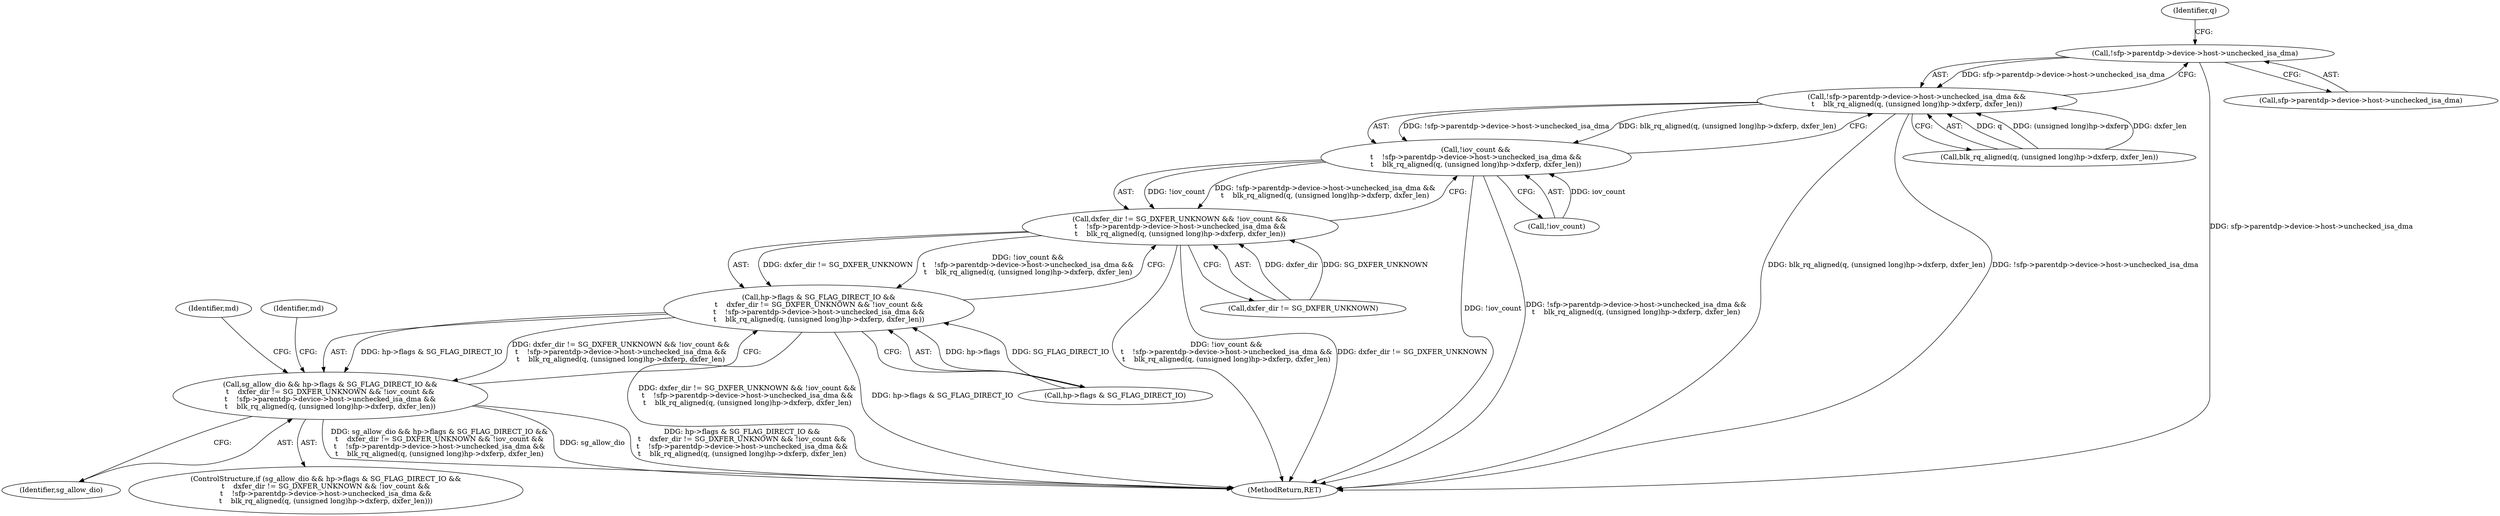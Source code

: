 digraph "0_linux_451a2886b6bf90e2fb378f7c46c655450fb96e81@pointer" {
"1000302" [label="(Call,!sfp->parentdp->device->host->unchecked_isa_dma)"];
"1000301" [label="(Call,!sfp->parentdp->device->host->unchecked_isa_dma &&\n\t    blk_rq_aligned(q, (unsigned long)hp->dxferp, dxfer_len))"];
"1000298" [label="(Call,!iov_count &&\n\t    !sfp->parentdp->device->host->unchecked_isa_dma &&\n\t    blk_rq_aligned(q, (unsigned long)hp->dxferp, dxfer_len))"];
"1000294" [label="(Call,dxfer_dir != SG_DXFER_UNKNOWN && !iov_count &&\n\t    !sfp->parentdp->device->host->unchecked_isa_dma &&\n\t    blk_rq_aligned(q, (unsigned long)hp->dxferp, dxfer_len))"];
"1000288" [label="(Call,hp->flags & SG_FLAG_DIRECT_IO &&\n\t    dxfer_dir != SG_DXFER_UNKNOWN && !iov_count &&\n\t    !sfp->parentdp->device->host->unchecked_isa_dma &&\n\t    blk_rq_aligned(q, (unsigned long)hp->dxferp, dxfer_len))"];
"1000286" [label="(Call,sg_allow_dio && hp->flags & SG_FLAG_DIRECT_IO &&\n\t    dxfer_dir != SG_DXFER_UNKNOWN && !iov_count &&\n\t    !sfp->parentdp->device->host->unchecked_isa_dma &&\n\t    blk_rq_aligned(q, (unsigned long)hp->dxferp, dxfer_len))"];
"1000301" [label="(Call,!sfp->parentdp->device->host->unchecked_isa_dma &&\n\t    blk_rq_aligned(q, (unsigned long)hp->dxferp, dxfer_len))"];
"1000287" [label="(Identifier,sg_allow_dio)"];
"1000507" [label="(MethodReturn,RET)"];
"1000288" [label="(Call,hp->flags & SG_FLAG_DIRECT_IO &&\n\t    dxfer_dir != SG_DXFER_UNKNOWN && !iov_count &&\n\t    !sfp->parentdp->device->host->unchecked_isa_dma &&\n\t    blk_rq_aligned(q, (unsigned long)hp->dxferp, dxfer_len))"];
"1000303" [label="(Call,sfp->parentdp->device->host->unchecked_isa_dma)"];
"1000285" [label="(ControlStructure,if (sg_allow_dio && hp->flags & SG_FLAG_DIRECT_IO &&\n\t    dxfer_dir != SG_DXFER_UNKNOWN && !iov_count &&\n\t    !sfp->parentdp->device->host->unchecked_isa_dma &&\n\t    blk_rq_aligned(q, (unsigned long)hp->dxferp, dxfer_len)))"];
"1000325" [label="(Identifier,md)"];
"1000321" [label="(Identifier,md)"];
"1000299" [label="(Call,!iov_count)"];
"1000286" [label="(Call,sg_allow_dio && hp->flags & SG_FLAG_DIRECT_IO &&\n\t    dxfer_dir != SG_DXFER_UNKNOWN && !iov_count &&\n\t    !sfp->parentdp->device->host->unchecked_isa_dma &&\n\t    blk_rq_aligned(q, (unsigned long)hp->dxferp, dxfer_len))"];
"1000313" [label="(Identifier,q)"];
"1000289" [label="(Call,hp->flags & SG_FLAG_DIRECT_IO)"];
"1000298" [label="(Call,!iov_count &&\n\t    !sfp->parentdp->device->host->unchecked_isa_dma &&\n\t    blk_rq_aligned(q, (unsigned long)hp->dxferp, dxfer_len))"];
"1000294" [label="(Call,dxfer_dir != SG_DXFER_UNKNOWN && !iov_count &&\n\t    !sfp->parentdp->device->host->unchecked_isa_dma &&\n\t    blk_rq_aligned(q, (unsigned long)hp->dxferp, dxfer_len))"];
"1000302" [label="(Call,!sfp->parentdp->device->host->unchecked_isa_dma)"];
"1000312" [label="(Call,blk_rq_aligned(q, (unsigned long)hp->dxferp, dxfer_len))"];
"1000295" [label="(Call,dxfer_dir != SG_DXFER_UNKNOWN)"];
"1000302" -> "1000301"  [label="AST: "];
"1000302" -> "1000303"  [label="CFG: "];
"1000303" -> "1000302"  [label="AST: "];
"1000313" -> "1000302"  [label="CFG: "];
"1000301" -> "1000302"  [label="CFG: "];
"1000302" -> "1000507"  [label="DDG: sfp->parentdp->device->host->unchecked_isa_dma"];
"1000302" -> "1000301"  [label="DDG: sfp->parentdp->device->host->unchecked_isa_dma"];
"1000301" -> "1000298"  [label="AST: "];
"1000301" -> "1000312"  [label="CFG: "];
"1000312" -> "1000301"  [label="AST: "];
"1000298" -> "1000301"  [label="CFG: "];
"1000301" -> "1000507"  [label="DDG: blk_rq_aligned(q, (unsigned long)hp->dxferp, dxfer_len)"];
"1000301" -> "1000507"  [label="DDG: !sfp->parentdp->device->host->unchecked_isa_dma"];
"1000301" -> "1000298"  [label="DDG: !sfp->parentdp->device->host->unchecked_isa_dma"];
"1000301" -> "1000298"  [label="DDG: blk_rq_aligned(q, (unsigned long)hp->dxferp, dxfer_len)"];
"1000312" -> "1000301"  [label="DDG: q"];
"1000312" -> "1000301"  [label="DDG: (unsigned long)hp->dxferp"];
"1000312" -> "1000301"  [label="DDG: dxfer_len"];
"1000298" -> "1000294"  [label="AST: "];
"1000298" -> "1000299"  [label="CFG: "];
"1000299" -> "1000298"  [label="AST: "];
"1000294" -> "1000298"  [label="CFG: "];
"1000298" -> "1000507"  [label="DDG: !iov_count"];
"1000298" -> "1000507"  [label="DDG: !sfp->parentdp->device->host->unchecked_isa_dma &&\n\t    blk_rq_aligned(q, (unsigned long)hp->dxferp, dxfer_len)"];
"1000298" -> "1000294"  [label="DDG: !iov_count"];
"1000298" -> "1000294"  [label="DDG: !sfp->parentdp->device->host->unchecked_isa_dma &&\n\t    blk_rq_aligned(q, (unsigned long)hp->dxferp, dxfer_len)"];
"1000299" -> "1000298"  [label="DDG: iov_count"];
"1000294" -> "1000288"  [label="AST: "];
"1000294" -> "1000295"  [label="CFG: "];
"1000295" -> "1000294"  [label="AST: "];
"1000288" -> "1000294"  [label="CFG: "];
"1000294" -> "1000507"  [label="DDG: !iov_count &&\n\t    !sfp->parentdp->device->host->unchecked_isa_dma &&\n\t    blk_rq_aligned(q, (unsigned long)hp->dxferp, dxfer_len)"];
"1000294" -> "1000507"  [label="DDG: dxfer_dir != SG_DXFER_UNKNOWN"];
"1000294" -> "1000288"  [label="DDG: dxfer_dir != SG_DXFER_UNKNOWN"];
"1000294" -> "1000288"  [label="DDG: !iov_count &&\n\t    !sfp->parentdp->device->host->unchecked_isa_dma &&\n\t    blk_rq_aligned(q, (unsigned long)hp->dxferp, dxfer_len)"];
"1000295" -> "1000294"  [label="DDG: dxfer_dir"];
"1000295" -> "1000294"  [label="DDG: SG_DXFER_UNKNOWN"];
"1000288" -> "1000286"  [label="AST: "];
"1000288" -> "1000289"  [label="CFG: "];
"1000289" -> "1000288"  [label="AST: "];
"1000286" -> "1000288"  [label="CFG: "];
"1000288" -> "1000507"  [label="DDG: dxfer_dir != SG_DXFER_UNKNOWN && !iov_count &&\n\t    !sfp->parentdp->device->host->unchecked_isa_dma &&\n\t    blk_rq_aligned(q, (unsigned long)hp->dxferp, dxfer_len)"];
"1000288" -> "1000507"  [label="DDG: hp->flags & SG_FLAG_DIRECT_IO"];
"1000288" -> "1000286"  [label="DDG: hp->flags & SG_FLAG_DIRECT_IO"];
"1000288" -> "1000286"  [label="DDG: dxfer_dir != SG_DXFER_UNKNOWN && !iov_count &&\n\t    !sfp->parentdp->device->host->unchecked_isa_dma &&\n\t    blk_rq_aligned(q, (unsigned long)hp->dxferp, dxfer_len)"];
"1000289" -> "1000288"  [label="DDG: hp->flags"];
"1000289" -> "1000288"  [label="DDG: SG_FLAG_DIRECT_IO"];
"1000286" -> "1000285"  [label="AST: "];
"1000286" -> "1000287"  [label="CFG: "];
"1000287" -> "1000286"  [label="AST: "];
"1000321" -> "1000286"  [label="CFG: "];
"1000325" -> "1000286"  [label="CFG: "];
"1000286" -> "1000507"  [label="DDG: sg_allow_dio && hp->flags & SG_FLAG_DIRECT_IO &&\n\t    dxfer_dir != SG_DXFER_UNKNOWN && !iov_count &&\n\t    !sfp->parentdp->device->host->unchecked_isa_dma &&\n\t    blk_rq_aligned(q, (unsigned long)hp->dxferp, dxfer_len)"];
"1000286" -> "1000507"  [label="DDG: sg_allow_dio"];
"1000286" -> "1000507"  [label="DDG: hp->flags & SG_FLAG_DIRECT_IO &&\n\t    dxfer_dir != SG_DXFER_UNKNOWN && !iov_count &&\n\t    !sfp->parentdp->device->host->unchecked_isa_dma &&\n\t    blk_rq_aligned(q, (unsigned long)hp->dxferp, dxfer_len)"];
}
